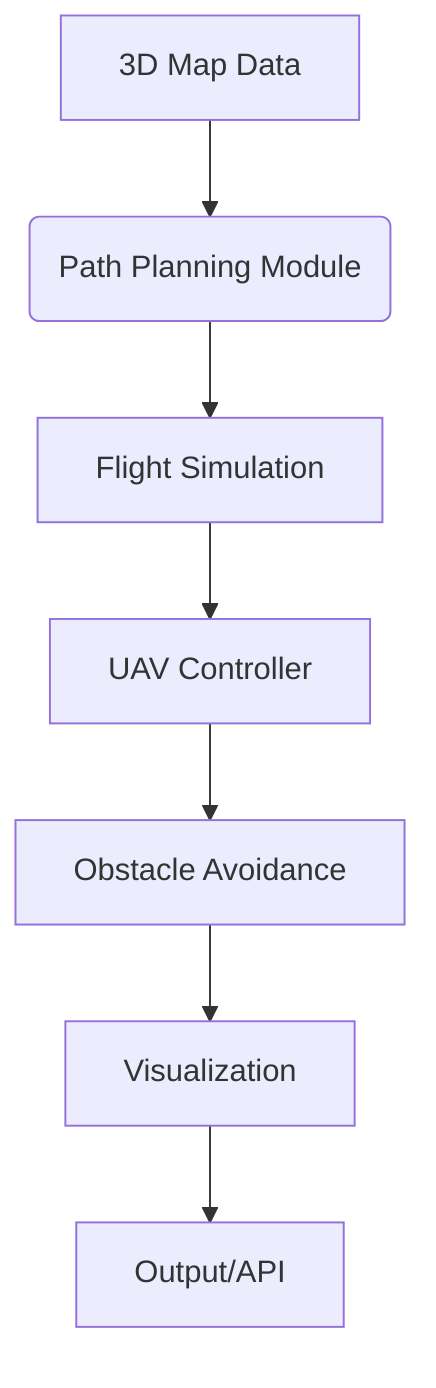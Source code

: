 graph TD
    A[3D Map Data] --> B(Path Planning Module)
    B --> C[Flight Simulation]
    C --> D[UAV Controller]
    D --> E[Obstacle Avoidance]
    E --> F[Visualization]
    F --> G[Output/API]